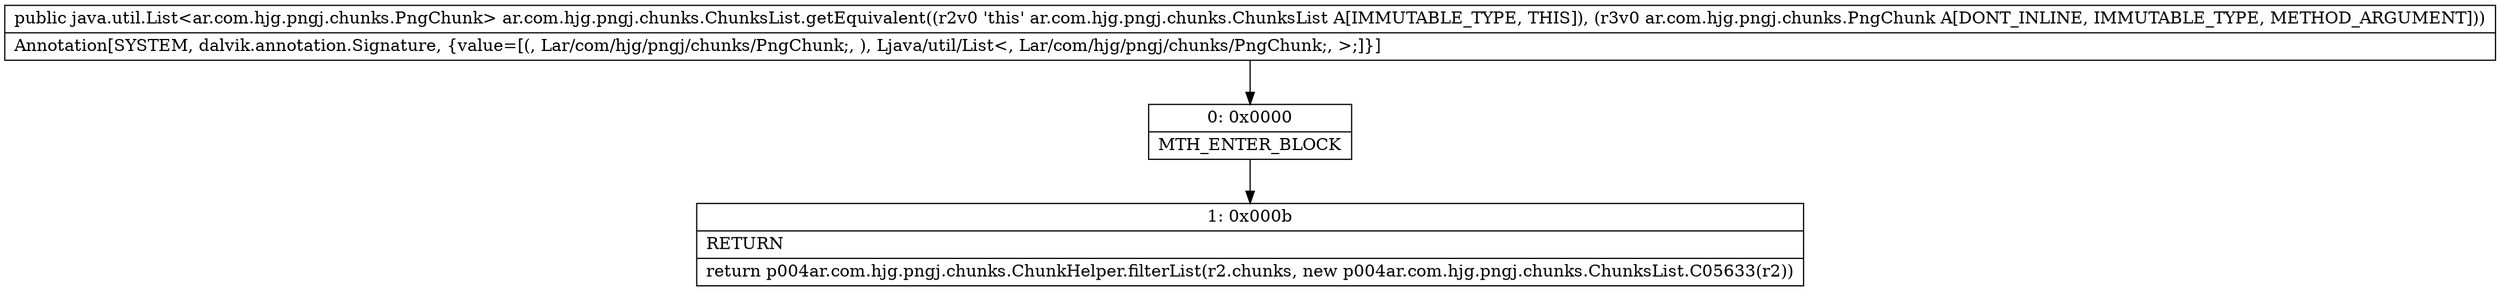 digraph "CFG forar.com.hjg.pngj.chunks.ChunksList.getEquivalent(Lar\/com\/hjg\/pngj\/chunks\/PngChunk;)Ljava\/util\/List;" {
Node_0 [shape=record,label="{0\:\ 0x0000|MTH_ENTER_BLOCK\l}"];
Node_1 [shape=record,label="{1\:\ 0x000b|RETURN\l|return p004ar.com.hjg.pngj.chunks.ChunkHelper.filterList(r2.chunks, new p004ar.com.hjg.pngj.chunks.ChunksList.C05633(r2))\l}"];
MethodNode[shape=record,label="{public java.util.List\<ar.com.hjg.pngj.chunks.PngChunk\> ar.com.hjg.pngj.chunks.ChunksList.getEquivalent((r2v0 'this' ar.com.hjg.pngj.chunks.ChunksList A[IMMUTABLE_TYPE, THIS]), (r3v0 ar.com.hjg.pngj.chunks.PngChunk A[DONT_INLINE, IMMUTABLE_TYPE, METHOD_ARGUMENT]))  | Annotation[SYSTEM, dalvik.annotation.Signature, \{value=[(, Lar\/com\/hjg\/pngj\/chunks\/PngChunk;, ), Ljava\/util\/List\<, Lar\/com\/hjg\/pngj\/chunks\/PngChunk;, \>;]\}]\l}"];
MethodNode -> Node_0;
Node_0 -> Node_1;
}


